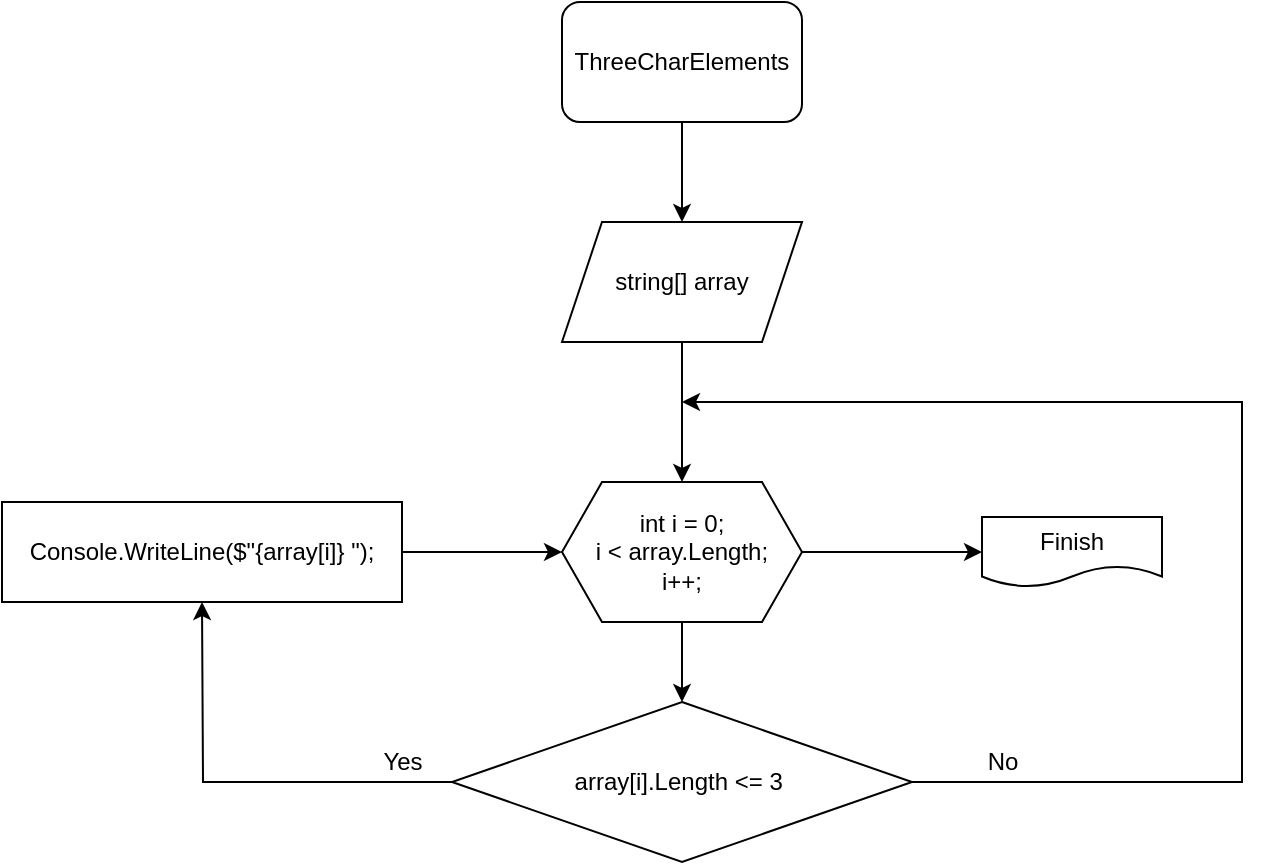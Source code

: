 <mxfile version="20.7.4" type="github">
  <diagram id="ViSD4gb8hz3j5tcLzSUA" name="Страница 1">
    <mxGraphModel dx="871" dy="502" grid="1" gridSize="10" guides="1" tooltips="1" connect="1" arrows="1" fold="1" page="1" pageScale="1" pageWidth="827" pageHeight="1169" math="0" shadow="0">
      <root>
        <mxCell id="0" />
        <mxCell id="1" parent="0" />
        <mxCell id="-UUfPDxZcAhtTxSZv10T-6" value="" style="edgeStyle=orthogonalEdgeStyle;rounded=0;orthogonalLoop=1;jettySize=auto;html=1;" edge="1" parent="1" source="-UUfPDxZcAhtTxSZv10T-1" target="-UUfPDxZcAhtTxSZv10T-2">
          <mxGeometry relative="1" as="geometry" />
        </mxCell>
        <mxCell id="-UUfPDxZcAhtTxSZv10T-1" value="ThreeCharElements" style="rounded=1;whiteSpace=wrap;html=1;" vertex="1" parent="1">
          <mxGeometry x="340" y="40" width="120" height="60" as="geometry" />
        </mxCell>
        <mxCell id="-UUfPDxZcAhtTxSZv10T-4" value="" style="edgeStyle=orthogonalEdgeStyle;rounded=0;orthogonalLoop=1;jettySize=auto;html=1;" edge="1" parent="1" source="-UUfPDxZcAhtTxSZv10T-2">
          <mxGeometry relative="1" as="geometry">
            <mxPoint x="400" y="280" as="targetPoint" />
          </mxGeometry>
        </mxCell>
        <mxCell id="-UUfPDxZcAhtTxSZv10T-2" value="string[] array" style="shape=parallelogram;perimeter=parallelogramPerimeter;whiteSpace=wrap;html=1;fixedSize=1;" vertex="1" parent="1">
          <mxGeometry x="340" y="150" width="120" height="60" as="geometry" />
        </mxCell>
        <mxCell id="-UUfPDxZcAhtTxSZv10T-8" value="" style="edgeStyle=orthogonalEdgeStyle;rounded=0;orthogonalLoop=1;jettySize=auto;html=1;" edge="1" parent="1" source="-UUfPDxZcAhtTxSZv10T-5" target="-UUfPDxZcAhtTxSZv10T-7">
          <mxGeometry relative="1" as="geometry" />
        </mxCell>
        <mxCell id="-UUfPDxZcAhtTxSZv10T-10" value="" style="edgeStyle=orthogonalEdgeStyle;rounded=0;orthogonalLoop=1;jettySize=auto;html=1;" edge="1" parent="1" source="-UUfPDxZcAhtTxSZv10T-5" target="-UUfPDxZcAhtTxSZv10T-9">
          <mxGeometry relative="1" as="geometry" />
        </mxCell>
        <mxCell id="-UUfPDxZcAhtTxSZv10T-5" value="int i = 0;&lt;br&gt;i &amp;lt; array.Length;&lt;br&gt;i++;" style="shape=hexagon;perimeter=hexagonPerimeter2;whiteSpace=wrap;html=1;fixedSize=1;" vertex="1" parent="1">
          <mxGeometry x="340" y="280" width="120" height="70" as="geometry" />
        </mxCell>
        <mxCell id="-UUfPDxZcAhtTxSZv10T-12" style="edgeStyle=orthogonalEdgeStyle;rounded=0;orthogonalLoop=1;jettySize=auto;html=1;exitX=1;exitY=0.5;exitDx=0;exitDy=0;" edge="1" parent="1" source="-UUfPDxZcAhtTxSZv10T-7">
          <mxGeometry relative="1" as="geometry">
            <mxPoint x="400" y="240" as="targetPoint" />
            <Array as="points">
              <mxPoint x="680" y="430" />
              <mxPoint x="680" y="240" />
            </Array>
          </mxGeometry>
        </mxCell>
        <mxCell id="-UUfPDxZcAhtTxSZv10T-14" style="edgeStyle=orthogonalEdgeStyle;rounded=0;orthogonalLoop=1;jettySize=auto;html=1;" edge="1" parent="1" source="-UUfPDxZcAhtTxSZv10T-7">
          <mxGeometry relative="1" as="geometry">
            <mxPoint x="160" y="340" as="targetPoint" />
          </mxGeometry>
        </mxCell>
        <mxCell id="-UUfPDxZcAhtTxSZv10T-7" value="array[i].Length &amp;lt;= 3&amp;nbsp;" style="rhombus;whiteSpace=wrap;html=1;" vertex="1" parent="1">
          <mxGeometry x="285" y="390" width="230" height="80" as="geometry" />
        </mxCell>
        <mxCell id="-UUfPDxZcAhtTxSZv10T-9" value="Finish" style="shape=document;whiteSpace=wrap;html=1;boundedLbl=1;" vertex="1" parent="1">
          <mxGeometry x="550" y="297.5" width="90" height="35" as="geometry" />
        </mxCell>
        <mxCell id="-UUfPDxZcAhtTxSZv10T-13" value="No" style="text;html=1;align=center;verticalAlign=middle;resizable=0;points=[];autosize=1;strokeColor=none;fillColor=none;" vertex="1" parent="1">
          <mxGeometry x="540" y="405" width="40" height="30" as="geometry" />
        </mxCell>
        <mxCell id="-UUfPDxZcAhtTxSZv10T-15" value="Yes" style="text;html=1;align=center;verticalAlign=middle;resizable=0;points=[];autosize=1;strokeColor=none;fillColor=none;" vertex="1" parent="1">
          <mxGeometry x="240" y="405" width="40" height="30" as="geometry" />
        </mxCell>
        <mxCell id="-UUfPDxZcAhtTxSZv10T-17" style="edgeStyle=orthogonalEdgeStyle;rounded=0;orthogonalLoop=1;jettySize=auto;html=1;" edge="1" parent="1" source="-UUfPDxZcAhtTxSZv10T-16" target="-UUfPDxZcAhtTxSZv10T-5">
          <mxGeometry relative="1" as="geometry" />
        </mxCell>
        <mxCell id="-UUfPDxZcAhtTxSZv10T-16" value="Console.WriteLine($&quot;{array[i]} &quot;);" style="rounded=0;whiteSpace=wrap;html=1;" vertex="1" parent="1">
          <mxGeometry x="60" y="290" width="200" height="50" as="geometry" />
        </mxCell>
      </root>
    </mxGraphModel>
  </diagram>
</mxfile>
